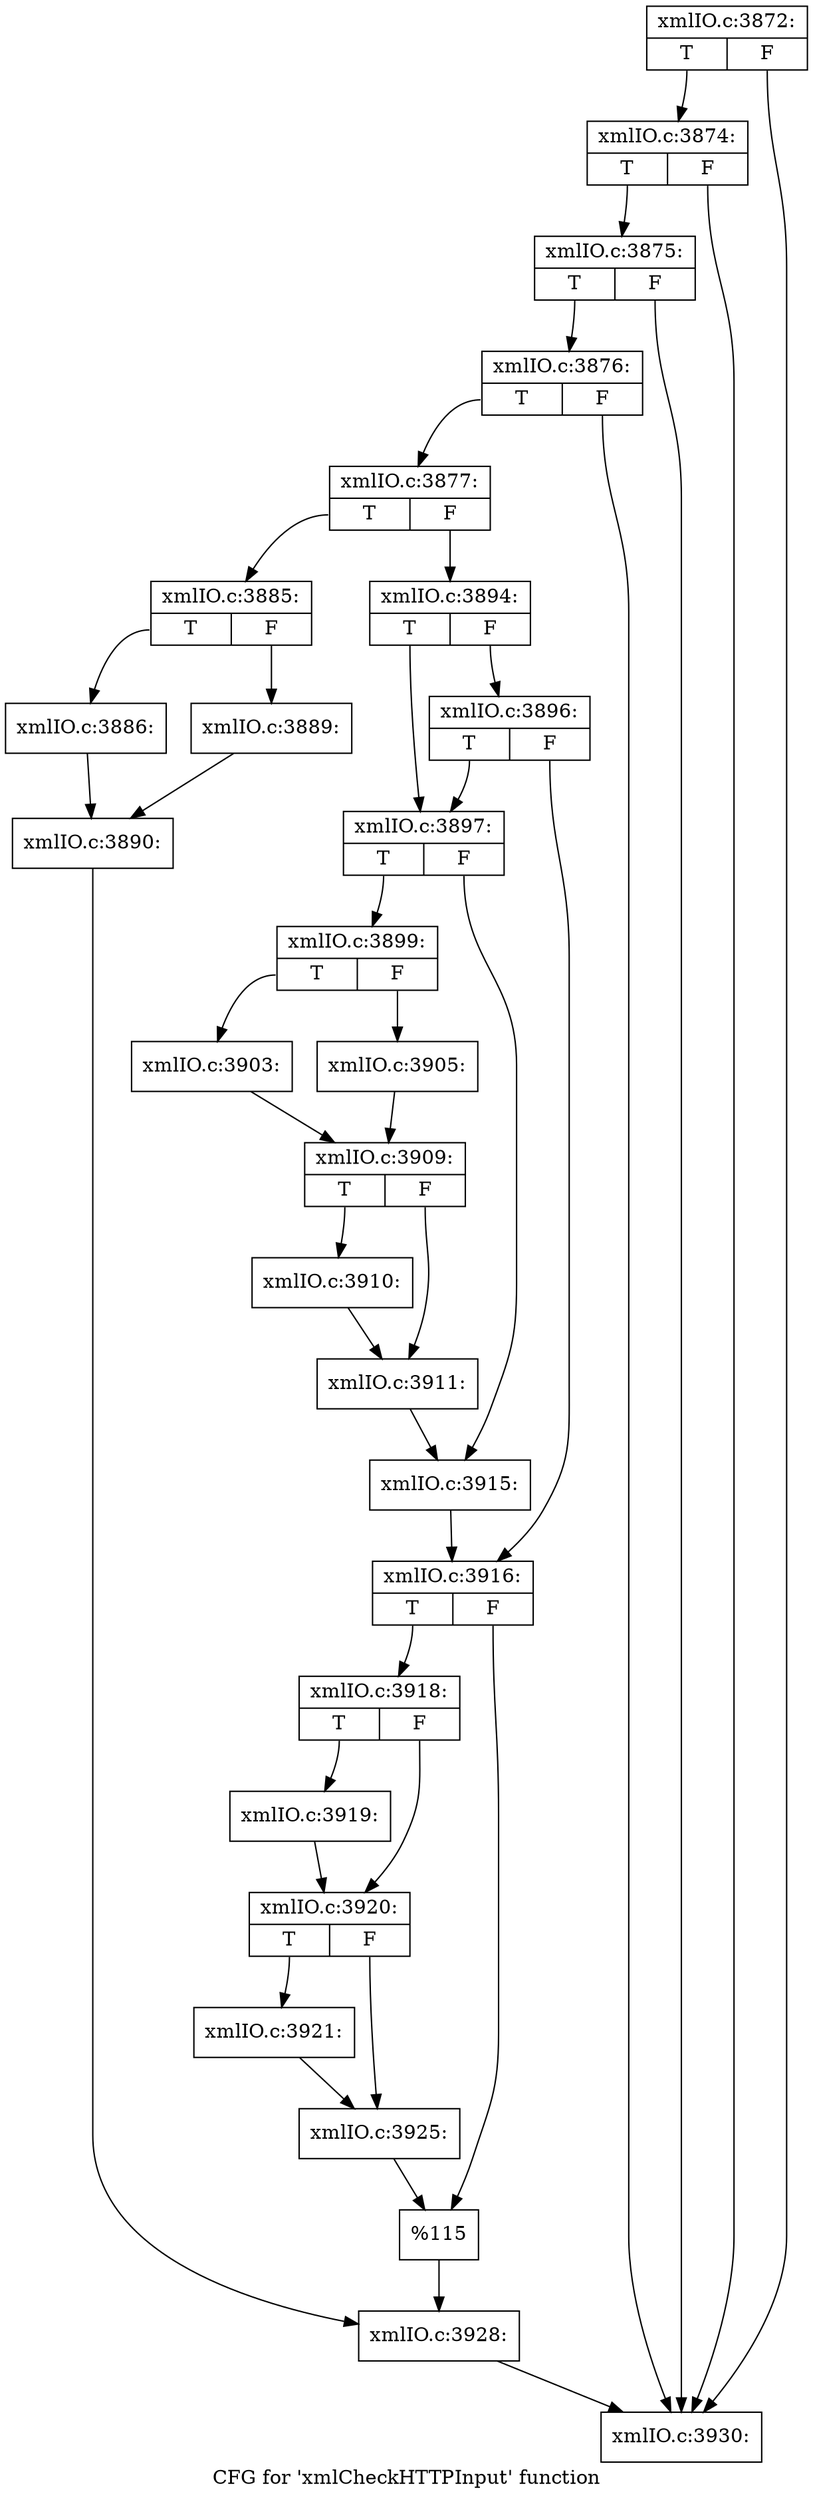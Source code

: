 digraph "CFG for 'xmlCheckHTTPInput' function" {
	label="CFG for 'xmlCheckHTTPInput' function";

	Node0x50df160 [shape=record,label="{xmlIO.c:3872:|{<s0>T|<s1>F}}"];
	Node0x50df160:s0 -> Node0x50df340;
	Node0x50df160:s1 -> Node0x50df1f0;
	Node0x50df340 [shape=record,label="{xmlIO.c:3874:|{<s0>T|<s1>F}}"];
	Node0x50df340:s0 -> Node0x50df2c0;
	Node0x50df340:s1 -> Node0x50df1f0;
	Node0x50df2c0 [shape=record,label="{xmlIO.c:3875:|{<s0>T|<s1>F}}"];
	Node0x50df2c0:s0 -> Node0x50df240;
	Node0x50df2c0:s1 -> Node0x50df1f0;
	Node0x50df240 [shape=record,label="{xmlIO.c:3876:|{<s0>T|<s1>F}}"];
	Node0x50df240:s0 -> Node0x5350050;
	Node0x50df240:s1 -> Node0x50df1f0;
	Node0x5350050 [shape=record,label="{xmlIO.c:3877:|{<s0>T|<s1>F}}"];
	Node0x5350050:s0 -> Node0x535c150;
	Node0x5350050:s1 -> Node0x535c6e0;
	Node0x535c150 [shape=record,label="{xmlIO.c:3885:|{<s0>T|<s1>F}}"];
	Node0x535c150:s0 -> Node0x535c900;
	Node0x535c150:s1 -> Node0x535c9a0;
	Node0x535c900 [shape=record,label="{xmlIO.c:3886:}"];
	Node0x535c900 -> Node0x535c950;
	Node0x535c9a0 [shape=record,label="{xmlIO.c:3889:}"];
	Node0x535c9a0 -> Node0x535c950;
	Node0x535c950 [shape=record,label="{xmlIO.c:3890:}"];
	Node0x535c950 -> Node0x535c480;
	Node0x535c6e0 [shape=record,label="{xmlIO.c:3894:|{<s0>T|<s1>F}}"];
	Node0x535c6e0:s0 -> Node0x535da50;
	Node0x535c6e0:s1 -> Node0x535e570;
	Node0x535e570 [shape=record,label="{xmlIO.c:3896:|{<s0>T|<s1>F}}"];
	Node0x535e570:s0 -> Node0x535da50;
	Node0x535e570:s1 -> Node0x535dd80;
	Node0x535da50 [shape=record,label="{xmlIO.c:3897:|{<s0>T|<s1>F}}"];
	Node0x535da50:s0 -> Node0x535e7d0;
	Node0x535da50:s1 -> Node0x535ea00;
	Node0x535e7d0 [shape=record,label="{xmlIO.c:3899:|{<s0>T|<s1>F}}"];
	Node0x535e7d0:s0 -> Node0x535fe10;
	Node0x535e7d0:s1 -> Node0x5360110;
	Node0x535fe10 [shape=record,label="{xmlIO.c:3903:}"];
	Node0x535fe10 -> Node0x53600c0;
	Node0x5360110 [shape=record,label="{xmlIO.c:3905:}"];
	Node0x5360110 -> Node0x53600c0;
	Node0x53600c0 [shape=record,label="{xmlIO.c:3909:|{<s0>T|<s1>F}}"];
	Node0x53600c0:s0 -> Node0x5360590;
	Node0x53600c0:s1 -> Node0x5360800;
	Node0x5360590 [shape=record,label="{xmlIO.c:3910:}"];
	Node0x5360590 -> Node0x5360800;
	Node0x5360800 [shape=record,label="{xmlIO.c:3911:}"];
	Node0x5360800 -> Node0x535ea00;
	Node0x535ea00 [shape=record,label="{xmlIO.c:3915:}"];
	Node0x535ea00 -> Node0x535dd80;
	Node0x535dd80 [shape=record,label="{xmlIO.c:3916:|{<s0>T|<s1>F}}"];
	Node0x535dd80:s0 -> Node0x5361bf0;
	Node0x535dd80:s1 -> Node0x5361e60;
	Node0x5361bf0 [shape=record,label="{xmlIO.c:3918:|{<s0>T|<s1>F}}"];
	Node0x5361bf0:s0 -> Node0x53622f0;
	Node0x5361bf0:s1 -> Node0x5362340;
	Node0x53622f0 [shape=record,label="{xmlIO.c:3919:}"];
	Node0x53622f0 -> Node0x5362340;
	Node0x5362340 [shape=record,label="{xmlIO.c:3920:|{<s0>T|<s1>F}}"];
	Node0x5362340:s0 -> Node0x5362990;
	Node0x5362340:s1 -> Node0x53629e0;
	Node0x5362990 [shape=record,label="{xmlIO.c:3921:}"];
	Node0x5362990 -> Node0x53629e0;
	Node0x53629e0 [shape=record,label="{xmlIO.c:3925:}"];
	Node0x53629e0 -> Node0x5361e60;
	Node0x5361e60 [shape=record,label="{%115}"];
	Node0x5361e60 -> Node0x535c480;
	Node0x535c480 [shape=record,label="{xmlIO.c:3928:}"];
	Node0x535c480 -> Node0x50df1f0;
	Node0x50df1f0 [shape=record,label="{xmlIO.c:3930:}"];
}
